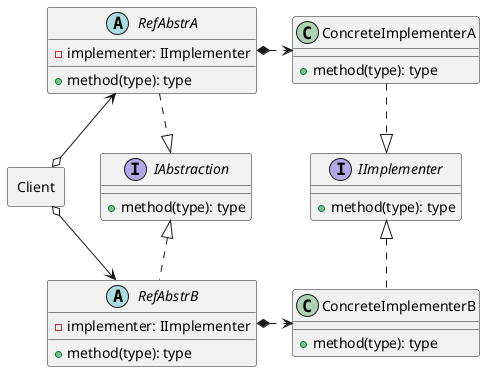 @startuml Bridge

together {
  rectangle Client {
  }

  interface IAbstraction {
    + method(type): type
  }
}

abstract class RefAbstrA {
  - implementer: IImplementer
  + method(type): type
}

abstract class RefAbstrB {
  - implementer: IImplementer
  + method(type): type
}

interface IImplementer {
  + method(type): type
}

class ConcreteImplementerA {
  + method(type): type
}

class ConcreteImplementerB{
  + method(type): type
}

IImplementer <|.. ConcreteImplementerB
ConcreteImplementerA ..|> IImplementer

IAbstraction <|.. RefAbstrB
RefAbstrA ..|> IAbstraction

Client -r[hidden]- IAbstraction
Client o-> RefAbstrA
Client o-> RefAbstrB
RefAbstrA *-r-.> ConcreteImplementerA
RefAbstrB *-r-.> ConcreteImplementerB

@enduml